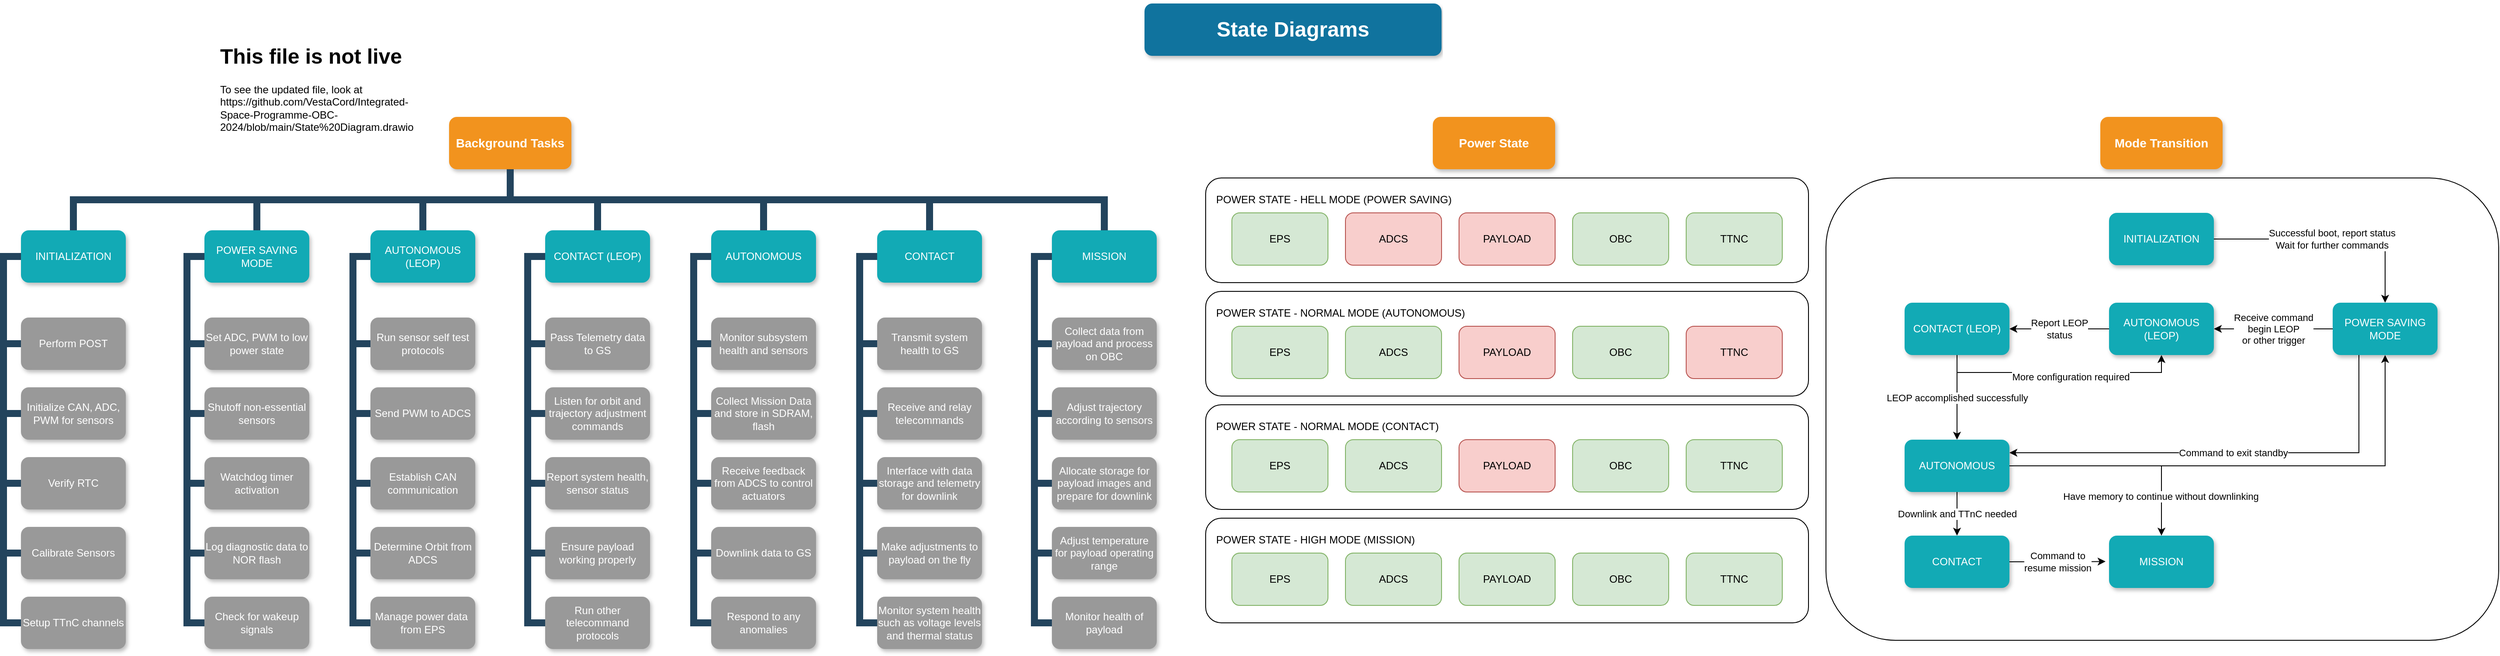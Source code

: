 <mxfile version="25.0.1">
  <diagram name="Page-1" id="64c3da0e-402f-94eb-ee01-a36477274f13">
    <mxGraphModel dx="2331" dy="744" grid="1" gridSize="10" guides="1" tooltips="1" connect="1" arrows="1" fold="1" page="1" pageScale="1" pageWidth="1169" pageHeight="826" background="none" math="0" shadow="0">
      <root>
        <mxCell id="0" />
        <mxCell id="1" parent="0" />
        <mxCell id="3gW7RZxNbm79vIqXbMl1-381" value="" style="rounded=1;whiteSpace=wrap;html=1;movable=0;resizable=0;rotatable=0;deletable=0;editable=0;locked=1;connectable=0;" parent="1" vertex="1">
          <mxGeometry x="1380" y="240" width="770" height="530" as="geometry" />
        </mxCell>
        <mxCell id="3gW7RZxNbm79vIqXbMl1-349" value="" style="rounded=1;whiteSpace=wrap;html=1;movable=1;resizable=1;rotatable=1;deletable=1;editable=1;locked=0;connectable=1;" parent="1" vertex="1">
          <mxGeometry x="670" y="240" width="690" height="120" as="geometry" />
        </mxCell>
        <mxCell id="2" value="State Diagrams" style="whiteSpace=wrap;rounded=1;shadow=1;fillColor=#10739E;strokeColor=none;fontColor=#FFFFFF;fontStyle=1;fontSize=24" parent="1" vertex="1">
          <mxGeometry x="600" y="40" width="340" height="60" as="geometry" />
        </mxCell>
        <mxCell id="3" value="Background Tasks" style="whiteSpace=wrap;rounded=1;fillColor=#F2931E;strokeColor=none;shadow=1;fontColor=#FFFFFF;fontStyle=1;fontSize=14" parent="1" vertex="1">
          <mxGeometry x="-196" y="170.0" width="140" height="60" as="geometry" />
        </mxCell>
        <mxCell id="4" value="Power State" style="whiteSpace=wrap;rounded=1;fillColor=#F2931E;strokeColor=none;shadow=1;fontColor=#FFFFFF;fontStyle=1;fontSize=14" parent="1" vertex="1">
          <mxGeometry x="930" y="170.0" width="140" height="60" as="geometry" />
        </mxCell>
        <mxCell id="6" value="Mode Transition" style="whiteSpace=wrap;rounded=1;fillColor=#F2931E;strokeColor=none;shadow=1;fontColor=#FFFFFF;fontStyle=1;fontSize=14" parent="1" vertex="1">
          <mxGeometry x="1694" y="170.0" width="140" height="60" as="geometry" />
        </mxCell>
        <mxCell id="10" value="AUTONOMOUS (LEOP)" style="whiteSpace=wrap;rounded=1;fillColor=#12AAB5;strokeColor=none;shadow=1;fontColor=#FFFFFF;" parent="1" vertex="1">
          <mxGeometry x="-286" y="300.0" width="120" height="60" as="geometry" />
        </mxCell>
        <mxCell id="12" value="CONTACT (LEOP)" style="whiteSpace=wrap;rounded=1;fillColor=#12AAB5;strokeColor=none;shadow=1;fontColor=#FFFFFF;" parent="1" vertex="1">
          <mxGeometry x="-86" y="300.0" width="120" height="60" as="geometry" />
        </mxCell>
        <mxCell id="23" value="Run sensor self test protocols" style="whiteSpace=wrap;rounded=1;fillColor=#999999;strokeColor=none;shadow=1;fontColor=#FFFFFF;fontStyle=0" parent="1" vertex="1">
          <mxGeometry x="-286" y="400.0" width="120" height="60" as="geometry" />
        </mxCell>
        <mxCell id="24" value="Send PWM to ADCS" style="whiteSpace=wrap;rounded=1;fillColor=#999999;strokeColor=none;shadow=1;fontColor=#FFFFFF;fontStyle=0" parent="1" vertex="1">
          <mxGeometry x="-286.0" y="480.0" width="120" height="60" as="geometry" />
        </mxCell>
        <mxCell id="25" value="Establish CAN communication" style="whiteSpace=wrap;rounded=1;fillColor=#999999;strokeColor=none;shadow=1;fontColor=#FFFFFF;fontStyle=0" parent="1" vertex="1">
          <mxGeometry x="-286" y="560.0" width="120" height="60" as="geometry" />
        </mxCell>
        <mxCell id="26" value="Determine Orbit from ADCS" style="whiteSpace=wrap;rounded=1;fillColor=#999999;strokeColor=none;shadow=1;fontColor=#FFFFFF;fontStyle=0" parent="1" vertex="1">
          <mxGeometry x="-286.0" y="640.0" width="120" height="60" as="geometry" />
        </mxCell>
        <mxCell id="27" value="Manage power data  from EPS" style="whiteSpace=wrap;rounded=1;fillColor=#999999;strokeColor=none;shadow=1;fontColor=#FFFFFF;fontStyle=0" parent="1" vertex="1">
          <mxGeometry x="-286.0" y="720.0" width="120" height="60" as="geometry" />
        </mxCell>
        <mxCell id="38" value="Pass Telemetry data to GS" style="whiteSpace=wrap;rounded=1;fillColor=#999999;strokeColor=none;shadow=1;fontColor=#FFFFFF;fontStyle=0" parent="1" vertex="1">
          <mxGeometry x="-86.0" y="400.0" width="120" height="60" as="geometry" />
        </mxCell>
        <mxCell id="39" value="Listen for orbit and trajectory adjustment commands" style="whiteSpace=wrap;rounded=1;fillColor=#999999;strokeColor=none;shadow=1;fontColor=#FFFFFF;fontStyle=0" parent="1" vertex="1">
          <mxGeometry x="-86.0" y="480.0" width="120" height="60" as="geometry" />
        </mxCell>
        <mxCell id="40" value="Report system health, sensor status" style="whiteSpace=wrap;rounded=1;fillColor=#999999;strokeColor=none;shadow=1;fontColor=#FFFFFF;fontStyle=0" parent="1" vertex="1">
          <mxGeometry x="-86.0" y="560.0" width="120" height="60" as="geometry" />
        </mxCell>
        <mxCell id="41" value="Ensure payload working properly" style="whiteSpace=wrap;rounded=1;fillColor=#999999;strokeColor=none;shadow=1;fontColor=#FFFFFF;fontStyle=0" parent="1" vertex="1">
          <mxGeometry x="-86.0" y="640.0" width="120" height="60" as="geometry" />
        </mxCell>
        <mxCell id="42" value="Run other telecommand protocols" style="whiteSpace=wrap;rounded=1;fillColor=#999999;strokeColor=none;shadow=1;fontColor=#FFFFFF;fontStyle=0" parent="1" vertex="1">
          <mxGeometry x="-86" y="720.0" width="120" height="60" as="geometry" />
        </mxCell>
        <mxCell id="103" value="" style="edgeStyle=elbowEdgeStyle;elbow=vertical;rounded=0;fontColor=#000000;endArrow=none;endFill=0;strokeWidth=8;strokeColor=#23445D;" parent="1" source="3" target="10" edge="1">
          <mxGeometry width="100" height="100" relative="1" as="geometry">
            <mxPoint x="-336" y="290" as="sourcePoint" />
            <mxPoint x="-236" y="190" as="targetPoint" />
          </mxGeometry>
        </mxCell>
        <mxCell id="104" value="" style="edgeStyle=elbowEdgeStyle;elbow=vertical;rounded=0;fontColor=#000000;endArrow=none;endFill=0;strokeWidth=8;strokeColor=#23445D;" parent="1" source="3" target="12" edge="1">
          <mxGeometry width="100" height="100" relative="1" as="geometry">
            <mxPoint x="4" y="290" as="sourcePoint" />
            <mxPoint x="104" y="190" as="targetPoint" />
          </mxGeometry>
        </mxCell>
        <mxCell id="105" value="" style="edgeStyle=elbowEdgeStyle;elbow=horizontal;rounded=0;fontColor=#000000;endArrow=none;endFill=0;strokeWidth=8;strokeColor=#23445D;" parent="1" source="10" target="23" edge="1">
          <mxGeometry width="100" height="100" relative="1" as="geometry">
            <mxPoint x="-346" y="480" as="sourcePoint" />
            <mxPoint x="-246" y="380" as="targetPoint" />
            <Array as="points">
              <mxPoint x="-306" y="380" />
            </Array>
          </mxGeometry>
        </mxCell>
        <mxCell id="106" value="" style="edgeStyle=elbowEdgeStyle;elbow=horizontal;rounded=0;fontColor=#000000;endArrow=none;endFill=0;strokeWidth=8;strokeColor=#23445D;" parent="1" source="10" target="24" edge="1">
          <mxGeometry width="100" height="100" relative="1" as="geometry">
            <mxPoint x="-276" y="340" as="sourcePoint" />
            <mxPoint x="-276" y="440" as="targetPoint" />
            <Array as="points">
              <mxPoint x="-306" y="400" />
            </Array>
          </mxGeometry>
        </mxCell>
        <mxCell id="107" value="" style="edgeStyle=elbowEdgeStyle;elbow=horizontal;rounded=0;fontColor=#000000;endArrow=none;endFill=0;strokeWidth=8;strokeColor=#23445D;" parent="1" source="10" target="27" edge="1">
          <mxGeometry width="100" height="100" relative="1" as="geometry">
            <mxPoint x="-276" y="340" as="sourcePoint" />
            <mxPoint x="-276" y="440" as="targetPoint" />
            <Array as="points">
              <mxPoint x="-306" y="540" />
            </Array>
          </mxGeometry>
        </mxCell>
        <mxCell id="109" value="" style="edgeStyle=elbowEdgeStyle;elbow=horizontal;rounded=0;fontColor=#000000;endArrow=none;endFill=0;strokeWidth=8;strokeColor=#23445D;" parent="1" source="10" target="26" edge="1">
          <mxGeometry width="100" height="100" relative="1" as="geometry">
            <mxPoint x="-256" y="360" as="sourcePoint" />
            <mxPoint x="-256" y="460" as="targetPoint" />
            <Array as="points">
              <mxPoint x="-306" y="410" />
            </Array>
          </mxGeometry>
        </mxCell>
        <mxCell id="110" value="" style="edgeStyle=elbowEdgeStyle;elbow=horizontal;rounded=0;fontColor=#000000;endArrow=none;endFill=0;strokeWidth=8;strokeColor=#23445D;" parent="1" source="10" target="25" edge="1">
          <mxGeometry width="100" height="100" relative="1" as="geometry">
            <mxPoint x="-246" y="370" as="sourcePoint" />
            <mxPoint x="-246" y="470" as="targetPoint" />
            <Array as="points">
              <mxPoint x="-306" y="430" />
            </Array>
          </mxGeometry>
        </mxCell>
        <mxCell id="111" value="" style="edgeStyle=elbowEdgeStyle;elbow=horizontal;rounded=0;fontColor=#000000;endArrow=none;endFill=0;strokeWidth=8;strokeColor=#23445D;" parent="1" target="38" edge="1">
          <mxGeometry width="100" height="100" relative="1" as="geometry">
            <mxPoint x="-96" y="330.0" as="sourcePoint" />
            <mxPoint x="-96" y="430.0" as="targetPoint" />
            <Array as="points">
              <mxPoint x="-106" y="380" />
            </Array>
          </mxGeometry>
        </mxCell>
        <mxCell id="112" value="" style="edgeStyle=elbowEdgeStyle;elbow=horizontal;rounded=0;fontColor=#000000;endArrow=none;endFill=0;strokeWidth=8;strokeColor=#23445D;" parent="1" source="12" target="39" edge="1">
          <mxGeometry width="100" height="100" relative="1" as="geometry">
            <mxPoint x="-96" y="330.0" as="sourcePoint" />
            <mxPoint x="-96" y="510.0" as="targetPoint" />
            <Array as="points">
              <mxPoint x="-106" y="420" />
            </Array>
          </mxGeometry>
        </mxCell>
        <mxCell id="113" value="" style="edgeStyle=elbowEdgeStyle;elbow=horizontal;rounded=0;fontColor=#000000;endArrow=none;endFill=0;strokeWidth=8;strokeColor=#23445D;" parent="1" source="12" target="42" edge="1">
          <mxGeometry width="100" height="100" relative="1" as="geometry">
            <mxPoint x="-96" y="330.0" as="sourcePoint" />
            <mxPoint x="-96.0" y="750.0" as="targetPoint" />
            <Array as="points">
              <mxPoint x="-106" y="540" />
            </Array>
          </mxGeometry>
        </mxCell>
        <mxCell id="114" value="" style="edgeStyle=elbowEdgeStyle;elbow=horizontal;rounded=0;fontColor=#000000;endArrow=none;endFill=0;strokeWidth=8;strokeColor=#23445D;" parent="1" source="12" target="41" edge="1">
          <mxGeometry width="100" height="100" relative="1" as="geometry">
            <mxPoint x="-96" y="330.0" as="sourcePoint" />
            <mxPoint x="-96.0" y="670.0" as="targetPoint" />
            <Array as="points">
              <mxPoint x="-106" y="500" />
            </Array>
          </mxGeometry>
        </mxCell>
        <mxCell id="115" value="" style="edgeStyle=elbowEdgeStyle;elbow=horizontal;rounded=0;fontColor=#000000;endArrow=none;endFill=0;strokeWidth=8;strokeColor=#23445D;" parent="1" source="12" target="40" edge="1">
          <mxGeometry width="100" height="100" relative="1" as="geometry">
            <mxPoint x="-96" y="330.0" as="sourcePoint" />
            <mxPoint x="-96" y="590.0" as="targetPoint" />
            <Array as="points">
              <mxPoint x="-106" y="460" />
            </Array>
          </mxGeometry>
        </mxCell>
        <mxCell id="3gW7RZxNbm79vIqXbMl1-273" value="AUTONOMOUS" style="whiteSpace=wrap;rounded=1;fillColor=#12AAB5;strokeColor=none;shadow=1;fontColor=#FFFFFF;" parent="1" vertex="1">
          <mxGeometry x="104" y="300.0" width="120" height="60" as="geometry" />
        </mxCell>
        <mxCell id="3gW7RZxNbm79vIqXbMl1-274" value="Monitor subsystem health and sensors" style="whiteSpace=wrap;rounded=1;fillColor=#999999;strokeColor=none;shadow=1;fontColor=#FFFFFF;fontStyle=0" parent="1" vertex="1">
          <mxGeometry x="104.0" y="400.0" width="120" height="60" as="geometry" />
        </mxCell>
        <mxCell id="3gW7RZxNbm79vIqXbMl1-275" value="Collect Mission Data and store in SDRAM, flash" style="whiteSpace=wrap;rounded=1;fillColor=#999999;strokeColor=none;shadow=1;fontColor=#FFFFFF;fontStyle=0" parent="1" vertex="1">
          <mxGeometry x="104.0" y="480.0" width="120" height="60" as="geometry" />
        </mxCell>
        <mxCell id="3gW7RZxNbm79vIqXbMl1-276" value="Receive feedback from ADCS to control actuators" style="whiteSpace=wrap;rounded=1;fillColor=#999999;strokeColor=none;shadow=1;fontColor=#FFFFFF;fontStyle=0" parent="1" vertex="1">
          <mxGeometry x="104.0" y="560.0" width="120" height="60" as="geometry" />
        </mxCell>
        <mxCell id="3gW7RZxNbm79vIqXbMl1-277" value="Downlink data to GS" style="whiteSpace=wrap;rounded=1;fillColor=#999999;strokeColor=none;shadow=1;fontColor=#FFFFFF;fontStyle=0" parent="1" vertex="1">
          <mxGeometry x="104.0" y="640.0" width="120" height="60" as="geometry" />
        </mxCell>
        <mxCell id="3gW7RZxNbm79vIqXbMl1-278" value="Respond to any anomalies" style="whiteSpace=wrap;rounded=1;fillColor=#999999;strokeColor=none;shadow=1;fontColor=#FFFFFF;fontStyle=0" parent="1" vertex="1">
          <mxGeometry x="104" y="720.0" width="120" height="60" as="geometry" />
        </mxCell>
        <mxCell id="3gW7RZxNbm79vIqXbMl1-279" value="" style="edgeStyle=elbowEdgeStyle;elbow=vertical;rounded=0;fontColor=#000000;endArrow=none;endFill=0;strokeWidth=8;strokeColor=#23445D;exitX=0.5;exitY=1;exitDx=0;exitDy=0;" parent="1" source="3" target="3gW7RZxNbm79vIqXbMl1-273" edge="1">
          <mxGeometry width="100" height="100" relative="1" as="geometry">
            <mxPoint x="64" y="230" as="sourcePoint" />
            <mxPoint x="294" y="190" as="targetPoint" />
          </mxGeometry>
        </mxCell>
        <mxCell id="3gW7RZxNbm79vIqXbMl1-280" value="" style="edgeStyle=elbowEdgeStyle;elbow=horizontal;rounded=0;fontColor=#000000;endArrow=none;endFill=0;strokeWidth=8;strokeColor=#23445D;" parent="1" target="3gW7RZxNbm79vIqXbMl1-274" edge="1">
          <mxGeometry width="100" height="100" relative="1" as="geometry">
            <mxPoint x="94" y="330.0" as="sourcePoint" />
            <mxPoint x="94" y="430.0" as="targetPoint" />
            <Array as="points">
              <mxPoint x="84" y="380" />
            </Array>
          </mxGeometry>
        </mxCell>
        <mxCell id="3gW7RZxNbm79vIqXbMl1-281" value="" style="edgeStyle=elbowEdgeStyle;elbow=horizontal;rounded=0;fontColor=#000000;endArrow=none;endFill=0;strokeWidth=8;strokeColor=#23445D;" parent="1" source="3gW7RZxNbm79vIqXbMl1-273" target="3gW7RZxNbm79vIqXbMl1-275" edge="1">
          <mxGeometry width="100" height="100" relative="1" as="geometry">
            <mxPoint x="94" y="330.0" as="sourcePoint" />
            <mxPoint x="94" y="510.0" as="targetPoint" />
            <Array as="points">
              <mxPoint x="84" y="420" />
            </Array>
          </mxGeometry>
        </mxCell>
        <mxCell id="3gW7RZxNbm79vIqXbMl1-282" value="" style="edgeStyle=elbowEdgeStyle;elbow=horizontal;rounded=0;fontColor=#000000;endArrow=none;endFill=0;strokeWidth=8;strokeColor=#23445D;" parent="1" source="3gW7RZxNbm79vIqXbMl1-273" target="3gW7RZxNbm79vIqXbMl1-278" edge="1">
          <mxGeometry width="100" height="100" relative="1" as="geometry">
            <mxPoint x="94" y="330.0" as="sourcePoint" />
            <mxPoint x="94.0" y="750.0" as="targetPoint" />
            <Array as="points">
              <mxPoint x="84" y="540" />
            </Array>
          </mxGeometry>
        </mxCell>
        <mxCell id="3gW7RZxNbm79vIqXbMl1-283" value="" style="edgeStyle=elbowEdgeStyle;elbow=horizontal;rounded=0;fontColor=#000000;endArrow=none;endFill=0;strokeWidth=8;strokeColor=#23445D;" parent="1" source="3gW7RZxNbm79vIqXbMl1-273" target="3gW7RZxNbm79vIqXbMl1-277" edge="1">
          <mxGeometry width="100" height="100" relative="1" as="geometry">
            <mxPoint x="94" y="330.0" as="sourcePoint" />
            <mxPoint x="94.0" y="670.0" as="targetPoint" />
            <Array as="points">
              <mxPoint x="84" y="500" />
            </Array>
          </mxGeometry>
        </mxCell>
        <mxCell id="3gW7RZxNbm79vIqXbMl1-284" value="" style="edgeStyle=elbowEdgeStyle;elbow=horizontal;rounded=0;fontColor=#000000;endArrow=none;endFill=0;strokeWidth=8;strokeColor=#23445D;" parent="1" source="3gW7RZxNbm79vIqXbMl1-273" target="3gW7RZxNbm79vIqXbMl1-276" edge="1">
          <mxGeometry width="100" height="100" relative="1" as="geometry">
            <mxPoint x="94" y="330.0" as="sourcePoint" />
            <mxPoint x="94" y="590.0" as="targetPoint" />
            <Array as="points">
              <mxPoint x="84" y="460" />
            </Array>
          </mxGeometry>
        </mxCell>
        <mxCell id="3gW7RZxNbm79vIqXbMl1-285" value="CONTACT" style="whiteSpace=wrap;rounded=1;fillColor=#12AAB5;strokeColor=none;shadow=1;fontColor=#FFFFFF;" parent="1" vertex="1">
          <mxGeometry x="294" y="300.0" width="120" height="60" as="geometry" />
        </mxCell>
        <mxCell id="3gW7RZxNbm79vIqXbMl1-286" value="Transmit system health to GS" style="whiteSpace=wrap;rounded=1;fillColor=#999999;strokeColor=none;shadow=1;fontColor=#FFFFFF;fontStyle=0" parent="1" vertex="1">
          <mxGeometry x="294.0" y="400.0" width="120" height="60" as="geometry" />
        </mxCell>
        <mxCell id="3gW7RZxNbm79vIqXbMl1-287" value="Receive and relay telecommands" style="whiteSpace=wrap;rounded=1;fillColor=#999999;strokeColor=none;shadow=1;fontColor=#FFFFFF;fontStyle=0" parent="1" vertex="1">
          <mxGeometry x="294.0" y="480.0" width="120" height="60" as="geometry" />
        </mxCell>
        <mxCell id="3gW7RZxNbm79vIqXbMl1-288" value="Interface with data storage and telemetry for downlink" style="whiteSpace=wrap;rounded=1;fillColor=#999999;strokeColor=none;shadow=1;fontColor=#FFFFFF;fontStyle=0" parent="1" vertex="1">
          <mxGeometry x="294.0" y="560.0" width="120" height="60" as="geometry" />
        </mxCell>
        <mxCell id="3gW7RZxNbm79vIqXbMl1-289" value="Make adjustments to payload on the fly" style="whiteSpace=wrap;rounded=1;fillColor=#999999;strokeColor=none;shadow=1;fontColor=#FFFFFF;fontStyle=0" parent="1" vertex="1">
          <mxGeometry x="294.0" y="640.0" width="120" height="60" as="geometry" />
        </mxCell>
        <mxCell id="3gW7RZxNbm79vIqXbMl1-290" value="Monitor system health such as voltage levels and thermal status" style="whiteSpace=wrap;rounded=1;fillColor=#999999;strokeColor=none;shadow=1;fontColor=#FFFFFF;fontStyle=0" parent="1" vertex="1">
          <mxGeometry x="294" y="720.0" width="120" height="60" as="geometry" />
        </mxCell>
        <mxCell id="3gW7RZxNbm79vIqXbMl1-291" value="" style="edgeStyle=elbowEdgeStyle;elbow=vertical;rounded=0;fontColor=#000000;endArrow=none;endFill=0;strokeWidth=8;strokeColor=#23445D;exitX=0.5;exitY=1;exitDx=0;exitDy=0;" parent="1" source="3" target="3gW7RZxNbm79vIqXbMl1-285" edge="1">
          <mxGeometry width="100" height="100" relative="1" as="geometry">
            <mxPoint x="254" y="230" as="sourcePoint" />
            <mxPoint x="484" y="190" as="targetPoint" />
          </mxGeometry>
        </mxCell>
        <mxCell id="3gW7RZxNbm79vIqXbMl1-292" value="" style="edgeStyle=elbowEdgeStyle;elbow=horizontal;rounded=0;fontColor=#000000;endArrow=none;endFill=0;strokeWidth=8;strokeColor=#23445D;" parent="1" target="3gW7RZxNbm79vIqXbMl1-286" edge="1">
          <mxGeometry width="100" height="100" relative="1" as="geometry">
            <mxPoint x="284" y="330.0" as="sourcePoint" />
            <mxPoint x="284" y="430.0" as="targetPoint" />
            <Array as="points">
              <mxPoint x="274" y="380" />
            </Array>
          </mxGeometry>
        </mxCell>
        <mxCell id="3gW7RZxNbm79vIqXbMl1-293" value="" style="edgeStyle=elbowEdgeStyle;elbow=horizontal;rounded=0;fontColor=#000000;endArrow=none;endFill=0;strokeWidth=8;strokeColor=#23445D;" parent="1" source="3gW7RZxNbm79vIqXbMl1-285" target="3gW7RZxNbm79vIqXbMl1-287" edge="1">
          <mxGeometry width="100" height="100" relative="1" as="geometry">
            <mxPoint x="284" y="330.0" as="sourcePoint" />
            <mxPoint x="284" y="510.0" as="targetPoint" />
            <Array as="points">
              <mxPoint x="274" y="420" />
            </Array>
          </mxGeometry>
        </mxCell>
        <mxCell id="3gW7RZxNbm79vIqXbMl1-294" value="" style="edgeStyle=elbowEdgeStyle;elbow=horizontal;rounded=0;fontColor=#000000;endArrow=none;endFill=0;strokeWidth=8;strokeColor=#23445D;" parent="1" source="3gW7RZxNbm79vIqXbMl1-285" target="3gW7RZxNbm79vIqXbMl1-290" edge="1">
          <mxGeometry width="100" height="100" relative="1" as="geometry">
            <mxPoint x="284" y="330.0" as="sourcePoint" />
            <mxPoint x="284.0" y="750.0" as="targetPoint" />
            <Array as="points">
              <mxPoint x="274" y="540" />
            </Array>
          </mxGeometry>
        </mxCell>
        <mxCell id="3gW7RZxNbm79vIqXbMl1-295" value="" style="edgeStyle=elbowEdgeStyle;elbow=horizontal;rounded=0;fontColor=#000000;endArrow=none;endFill=0;strokeWidth=8;strokeColor=#23445D;" parent="1" source="3gW7RZxNbm79vIqXbMl1-285" target="3gW7RZxNbm79vIqXbMl1-289" edge="1">
          <mxGeometry width="100" height="100" relative="1" as="geometry">
            <mxPoint x="284" y="330.0" as="sourcePoint" />
            <mxPoint x="284.0" y="670.0" as="targetPoint" />
            <Array as="points">
              <mxPoint x="274" y="500" />
            </Array>
          </mxGeometry>
        </mxCell>
        <mxCell id="3gW7RZxNbm79vIqXbMl1-296" value="" style="edgeStyle=elbowEdgeStyle;elbow=horizontal;rounded=0;fontColor=#000000;endArrow=none;endFill=0;strokeWidth=8;strokeColor=#23445D;" parent="1" source="3gW7RZxNbm79vIqXbMl1-285" target="3gW7RZxNbm79vIqXbMl1-288" edge="1">
          <mxGeometry width="100" height="100" relative="1" as="geometry">
            <mxPoint x="284" y="330.0" as="sourcePoint" />
            <mxPoint x="284" y="590.0" as="targetPoint" />
            <Array as="points">
              <mxPoint x="274" y="460" />
            </Array>
          </mxGeometry>
        </mxCell>
        <mxCell id="3gW7RZxNbm79vIqXbMl1-297" value="MISSION" style="whiteSpace=wrap;rounded=1;fillColor=#12AAB5;strokeColor=none;shadow=1;fontColor=#FFFFFF;" parent="1" vertex="1">
          <mxGeometry x="494" y="300.0" width="120" height="60" as="geometry" />
        </mxCell>
        <mxCell id="3gW7RZxNbm79vIqXbMl1-298" value="Collect data from payload and process on OBC" style="whiteSpace=wrap;rounded=1;fillColor=#999999;strokeColor=none;shadow=1;fontColor=#FFFFFF;fontStyle=0" parent="1" vertex="1">
          <mxGeometry x="494.0" y="400.0" width="120" height="60" as="geometry" />
        </mxCell>
        <mxCell id="3gW7RZxNbm79vIqXbMl1-299" value="Adjust trajectory according to sensors" style="whiteSpace=wrap;rounded=1;fillColor=#999999;strokeColor=none;shadow=1;fontColor=#FFFFFF;fontStyle=0" parent="1" vertex="1">
          <mxGeometry x="494.0" y="480.0" width="120" height="60" as="geometry" />
        </mxCell>
        <mxCell id="3gW7RZxNbm79vIqXbMl1-300" value="Allocate storage for payload images and prepare for downlink" style="whiteSpace=wrap;rounded=1;fillColor=#999999;strokeColor=none;shadow=1;fontColor=#FFFFFF;fontStyle=0" parent="1" vertex="1">
          <mxGeometry x="494.0" y="560.0" width="120" height="60" as="geometry" />
        </mxCell>
        <mxCell id="3gW7RZxNbm79vIqXbMl1-301" value="Adjust temperature for payload operating range" style="whiteSpace=wrap;rounded=1;fillColor=#999999;strokeColor=none;shadow=1;fontColor=#FFFFFF;fontStyle=0" parent="1" vertex="1">
          <mxGeometry x="494.0" y="640.0" width="120" height="60" as="geometry" />
        </mxCell>
        <mxCell id="3gW7RZxNbm79vIqXbMl1-302" value="Monitor health of payload" style="whiteSpace=wrap;rounded=1;fillColor=#999999;strokeColor=none;shadow=1;fontColor=#FFFFFF;fontStyle=0" parent="1" vertex="1">
          <mxGeometry x="494" y="720.0" width="120" height="60" as="geometry" />
        </mxCell>
        <mxCell id="3gW7RZxNbm79vIqXbMl1-303" value="" style="edgeStyle=elbowEdgeStyle;elbow=vertical;rounded=0;fontColor=#000000;endArrow=none;endFill=0;strokeWidth=8;strokeColor=#23445D;exitX=0.5;exitY=1;exitDx=0;exitDy=0;" parent="1" source="3" target="3gW7RZxNbm79vIqXbMl1-297" edge="1">
          <mxGeometry width="100" height="100" relative="1" as="geometry">
            <mxPoint x="454" y="230" as="sourcePoint" />
            <mxPoint x="684" y="190" as="targetPoint" />
          </mxGeometry>
        </mxCell>
        <mxCell id="3gW7RZxNbm79vIqXbMl1-304" value="" style="edgeStyle=elbowEdgeStyle;elbow=horizontal;rounded=0;fontColor=#000000;endArrow=none;endFill=0;strokeWidth=8;strokeColor=#23445D;" parent="1" target="3gW7RZxNbm79vIqXbMl1-298" edge="1">
          <mxGeometry width="100" height="100" relative="1" as="geometry">
            <mxPoint x="484" y="330.0" as="sourcePoint" />
            <mxPoint x="484" y="430.0" as="targetPoint" />
            <Array as="points">
              <mxPoint x="474" y="380" />
            </Array>
          </mxGeometry>
        </mxCell>
        <mxCell id="3gW7RZxNbm79vIqXbMl1-305" value="" style="edgeStyle=elbowEdgeStyle;elbow=horizontal;rounded=0;fontColor=#000000;endArrow=none;endFill=0;strokeWidth=8;strokeColor=#23445D;" parent="1" source="3gW7RZxNbm79vIqXbMl1-297" target="3gW7RZxNbm79vIqXbMl1-299" edge="1">
          <mxGeometry width="100" height="100" relative="1" as="geometry">
            <mxPoint x="484" y="330.0" as="sourcePoint" />
            <mxPoint x="484" y="510.0" as="targetPoint" />
            <Array as="points">
              <mxPoint x="474" y="420" />
            </Array>
          </mxGeometry>
        </mxCell>
        <mxCell id="3gW7RZxNbm79vIqXbMl1-306" value="" style="edgeStyle=elbowEdgeStyle;elbow=horizontal;rounded=0;fontColor=#000000;endArrow=none;endFill=0;strokeWidth=8;strokeColor=#23445D;" parent="1" source="3gW7RZxNbm79vIqXbMl1-297" target="3gW7RZxNbm79vIqXbMl1-302" edge="1">
          <mxGeometry width="100" height="100" relative="1" as="geometry">
            <mxPoint x="484" y="330.0" as="sourcePoint" />
            <mxPoint x="484.0" y="750.0" as="targetPoint" />
            <Array as="points">
              <mxPoint x="474" y="540" />
            </Array>
          </mxGeometry>
        </mxCell>
        <mxCell id="3gW7RZxNbm79vIqXbMl1-307" value="" style="edgeStyle=elbowEdgeStyle;elbow=horizontal;rounded=0;fontColor=#000000;endArrow=none;endFill=0;strokeWidth=8;strokeColor=#23445D;" parent="1" source="3gW7RZxNbm79vIqXbMl1-297" target="3gW7RZxNbm79vIqXbMl1-301" edge="1">
          <mxGeometry width="100" height="100" relative="1" as="geometry">
            <mxPoint x="484" y="330.0" as="sourcePoint" />
            <mxPoint x="484.0" y="670.0" as="targetPoint" />
            <Array as="points">
              <mxPoint x="474" y="500" />
            </Array>
          </mxGeometry>
        </mxCell>
        <mxCell id="3gW7RZxNbm79vIqXbMl1-308" value="" style="edgeStyle=elbowEdgeStyle;elbow=horizontal;rounded=0;fontColor=#000000;endArrow=none;endFill=0;strokeWidth=8;strokeColor=#23445D;" parent="1" source="3gW7RZxNbm79vIqXbMl1-297" target="3gW7RZxNbm79vIqXbMl1-300" edge="1">
          <mxGeometry width="100" height="100" relative="1" as="geometry">
            <mxPoint x="484" y="330.0" as="sourcePoint" />
            <mxPoint x="484" y="590.0" as="targetPoint" />
            <Array as="points">
              <mxPoint x="474" y="460" />
            </Array>
          </mxGeometry>
        </mxCell>
        <mxCell id="3gW7RZxNbm79vIqXbMl1-309" value="POWER SAVING MODE" style="whiteSpace=wrap;rounded=1;fillColor=#12AAB5;strokeColor=none;shadow=1;fontColor=#FFFFFF;" parent="1" vertex="1">
          <mxGeometry x="-476" y="300.0" width="120" height="60" as="geometry" />
        </mxCell>
        <mxCell id="3gW7RZxNbm79vIqXbMl1-310" value="Set ADC, PWM to low power state" style="whiteSpace=wrap;rounded=1;fillColor=#999999;strokeColor=none;shadow=1;fontColor=#FFFFFF;fontStyle=0" parent="1" vertex="1">
          <mxGeometry x="-476.0" y="400.0" width="120" height="60" as="geometry" />
        </mxCell>
        <mxCell id="3gW7RZxNbm79vIqXbMl1-311" value="Shutoff non-essential sensors" style="whiteSpace=wrap;rounded=1;fillColor=#999999;strokeColor=none;shadow=1;fontColor=#FFFFFF;fontStyle=0" parent="1" vertex="1">
          <mxGeometry x="-476.0" y="480.0" width="120" height="60" as="geometry" />
        </mxCell>
        <mxCell id="3gW7RZxNbm79vIqXbMl1-312" value="Watchdog timer activation" style="whiteSpace=wrap;rounded=1;fillColor=#999999;strokeColor=none;shadow=1;fontColor=#FFFFFF;fontStyle=0" parent="1" vertex="1">
          <mxGeometry x="-476.0" y="560.0" width="120" height="60" as="geometry" />
        </mxCell>
        <mxCell id="3gW7RZxNbm79vIqXbMl1-313" value="Log diagnostic data to NOR flash" style="whiteSpace=wrap;rounded=1;fillColor=#999999;strokeColor=none;shadow=1;fontColor=#FFFFFF;fontStyle=0" parent="1" vertex="1">
          <mxGeometry x="-476.0" y="640.0" width="120" height="60" as="geometry" />
        </mxCell>
        <mxCell id="3gW7RZxNbm79vIqXbMl1-314" value="Check for wakeup signals" style="whiteSpace=wrap;rounded=1;fillColor=#999999;strokeColor=none;shadow=1;fontColor=#FFFFFF;fontStyle=0" parent="1" vertex="1">
          <mxGeometry x="-476" y="720.0" width="120" height="60" as="geometry" />
        </mxCell>
        <mxCell id="3gW7RZxNbm79vIqXbMl1-315" value="" style="edgeStyle=elbowEdgeStyle;elbow=vertical;rounded=0;fontColor=#000000;endArrow=none;endFill=0;strokeWidth=8;strokeColor=#23445D;exitX=0.5;exitY=1;exitDx=0;exitDy=0;" parent="1" source="3" target="3gW7RZxNbm79vIqXbMl1-309" edge="1">
          <mxGeometry width="100" height="100" relative="1" as="geometry">
            <mxPoint x="-516" y="230" as="sourcePoint" />
            <mxPoint x="-286" y="190" as="targetPoint" />
          </mxGeometry>
        </mxCell>
        <mxCell id="3gW7RZxNbm79vIqXbMl1-316" value="" style="edgeStyle=elbowEdgeStyle;elbow=horizontal;rounded=0;fontColor=#000000;endArrow=none;endFill=0;strokeWidth=8;strokeColor=#23445D;" parent="1" target="3gW7RZxNbm79vIqXbMl1-310" edge="1">
          <mxGeometry width="100" height="100" relative="1" as="geometry">
            <mxPoint x="-486" y="330.0" as="sourcePoint" />
            <mxPoint x="-486" y="430.0" as="targetPoint" />
            <Array as="points">
              <mxPoint x="-496" y="380" />
            </Array>
          </mxGeometry>
        </mxCell>
        <mxCell id="3gW7RZxNbm79vIqXbMl1-317" value="" style="edgeStyle=elbowEdgeStyle;elbow=horizontal;rounded=0;fontColor=#000000;endArrow=none;endFill=0;strokeWidth=8;strokeColor=#23445D;" parent="1" source="3gW7RZxNbm79vIqXbMl1-309" target="3gW7RZxNbm79vIqXbMl1-311" edge="1">
          <mxGeometry width="100" height="100" relative="1" as="geometry">
            <mxPoint x="-486" y="330.0" as="sourcePoint" />
            <mxPoint x="-486" y="510.0" as="targetPoint" />
            <Array as="points">
              <mxPoint x="-496" y="420" />
            </Array>
          </mxGeometry>
        </mxCell>
        <mxCell id="3gW7RZxNbm79vIqXbMl1-318" value="" style="edgeStyle=elbowEdgeStyle;elbow=horizontal;rounded=0;fontColor=#000000;endArrow=none;endFill=0;strokeWidth=8;strokeColor=#23445D;" parent="1" source="3gW7RZxNbm79vIqXbMl1-309" target="3gW7RZxNbm79vIqXbMl1-314" edge="1">
          <mxGeometry width="100" height="100" relative="1" as="geometry">
            <mxPoint x="-486" y="330.0" as="sourcePoint" />
            <mxPoint x="-486.0" y="750.0" as="targetPoint" />
            <Array as="points">
              <mxPoint x="-496" y="540" />
            </Array>
          </mxGeometry>
        </mxCell>
        <mxCell id="3gW7RZxNbm79vIqXbMl1-319" value="" style="edgeStyle=elbowEdgeStyle;elbow=horizontal;rounded=0;fontColor=#000000;endArrow=none;endFill=0;strokeWidth=8;strokeColor=#23445D;" parent="1" source="3gW7RZxNbm79vIqXbMl1-309" target="3gW7RZxNbm79vIqXbMl1-313" edge="1">
          <mxGeometry width="100" height="100" relative="1" as="geometry">
            <mxPoint x="-486" y="330.0" as="sourcePoint" />
            <mxPoint x="-486.0" y="670.0" as="targetPoint" />
            <Array as="points">
              <mxPoint x="-496" y="500" />
            </Array>
          </mxGeometry>
        </mxCell>
        <mxCell id="3gW7RZxNbm79vIqXbMl1-320" value="" style="edgeStyle=elbowEdgeStyle;elbow=horizontal;rounded=0;fontColor=#000000;endArrow=none;endFill=0;strokeWidth=8;strokeColor=#23445D;" parent="1" source="3gW7RZxNbm79vIqXbMl1-309" target="3gW7RZxNbm79vIqXbMl1-312" edge="1">
          <mxGeometry width="100" height="100" relative="1" as="geometry">
            <mxPoint x="-486" y="330.0" as="sourcePoint" />
            <mxPoint x="-486" y="590.0" as="targetPoint" />
            <Array as="points">
              <mxPoint x="-496" y="460" />
            </Array>
          </mxGeometry>
        </mxCell>
        <mxCell id="3gW7RZxNbm79vIqXbMl1-321" value="INITIALIZATION" style="whiteSpace=wrap;rounded=1;fillColor=#12AAB5;strokeColor=none;shadow=1;fontColor=#FFFFFF;" parent="1" vertex="1">
          <mxGeometry x="-686" y="300.0" width="120" height="60" as="geometry" />
        </mxCell>
        <mxCell id="3gW7RZxNbm79vIqXbMl1-322" value="Perform POST" style="whiteSpace=wrap;rounded=1;fillColor=#999999;strokeColor=none;shadow=1;fontColor=#FFFFFF;fontStyle=0" parent="1" vertex="1">
          <mxGeometry x="-686.0" y="400.0" width="120" height="60" as="geometry" />
        </mxCell>
        <mxCell id="3gW7RZxNbm79vIqXbMl1-323" value="Initialize CAN, ADC, PWM for sensors" style="whiteSpace=wrap;rounded=1;fillColor=#999999;strokeColor=none;shadow=1;fontColor=#FFFFFF;fontStyle=0" parent="1" vertex="1">
          <mxGeometry x="-686.0" y="480.0" width="120" height="60" as="geometry" />
        </mxCell>
        <mxCell id="3gW7RZxNbm79vIqXbMl1-324" value="Verify RTC" style="whiteSpace=wrap;rounded=1;fillColor=#999999;strokeColor=none;shadow=1;fontColor=#FFFFFF;fontStyle=0" parent="1" vertex="1">
          <mxGeometry x="-686.0" y="560.0" width="120" height="60" as="geometry" />
        </mxCell>
        <mxCell id="3gW7RZxNbm79vIqXbMl1-325" value="Calibrate Sensors" style="whiteSpace=wrap;rounded=1;fillColor=#999999;strokeColor=none;shadow=1;fontColor=#FFFFFF;fontStyle=0" parent="1" vertex="1">
          <mxGeometry x="-686" y="640.0" width="120" height="60" as="geometry" />
        </mxCell>
        <mxCell id="3gW7RZxNbm79vIqXbMl1-326" value="Setup TTnC channels" style="whiteSpace=wrap;rounded=1;fillColor=#999999;strokeColor=none;shadow=1;fontColor=#FFFFFF;fontStyle=0" parent="1" vertex="1">
          <mxGeometry x="-686" y="720.0" width="120" height="60" as="geometry" />
        </mxCell>
        <mxCell id="3gW7RZxNbm79vIqXbMl1-327" value="" style="edgeStyle=elbowEdgeStyle;elbow=vertical;rounded=0;fontColor=#000000;endArrow=none;endFill=0;strokeWidth=8;strokeColor=#23445D;exitX=0.5;exitY=1;exitDx=0;exitDy=0;" parent="1" source="3" target="3gW7RZxNbm79vIqXbMl1-321" edge="1">
          <mxGeometry width="100" height="100" relative="1" as="geometry">
            <mxPoint x="-726" y="230" as="sourcePoint" />
            <mxPoint x="-496" y="190" as="targetPoint" />
          </mxGeometry>
        </mxCell>
        <mxCell id="3gW7RZxNbm79vIqXbMl1-328" value="" style="edgeStyle=elbowEdgeStyle;elbow=horizontal;rounded=0;fontColor=#000000;endArrow=none;endFill=0;strokeWidth=8;strokeColor=#23445D;" parent="1" target="3gW7RZxNbm79vIqXbMl1-322" edge="1">
          <mxGeometry width="100" height="100" relative="1" as="geometry">
            <mxPoint x="-696" y="330.0" as="sourcePoint" />
            <mxPoint x="-696" y="430.0" as="targetPoint" />
            <Array as="points">
              <mxPoint x="-706" y="380" />
            </Array>
          </mxGeometry>
        </mxCell>
        <mxCell id="3gW7RZxNbm79vIqXbMl1-329" value="" style="edgeStyle=elbowEdgeStyle;elbow=horizontal;rounded=0;fontColor=#000000;endArrow=none;endFill=0;strokeWidth=8;strokeColor=#23445D;" parent="1" source="3gW7RZxNbm79vIqXbMl1-321" target="3gW7RZxNbm79vIqXbMl1-323" edge="1">
          <mxGeometry width="100" height="100" relative="1" as="geometry">
            <mxPoint x="-696" y="330.0" as="sourcePoint" />
            <mxPoint x="-696" y="510.0" as="targetPoint" />
            <Array as="points">
              <mxPoint x="-706" y="420" />
            </Array>
          </mxGeometry>
        </mxCell>
        <mxCell id="3gW7RZxNbm79vIqXbMl1-330" value="" style="edgeStyle=elbowEdgeStyle;elbow=horizontal;rounded=0;fontColor=#000000;endArrow=none;endFill=0;strokeWidth=8;strokeColor=#23445D;" parent="1" source="3gW7RZxNbm79vIqXbMl1-321" target="3gW7RZxNbm79vIqXbMl1-326" edge="1">
          <mxGeometry width="100" height="100" relative="1" as="geometry">
            <mxPoint x="-696" y="330.0" as="sourcePoint" />
            <mxPoint x="-696.0" y="750.0" as="targetPoint" />
            <Array as="points">
              <mxPoint x="-706" y="540" />
            </Array>
          </mxGeometry>
        </mxCell>
        <mxCell id="3gW7RZxNbm79vIqXbMl1-331" value="" style="edgeStyle=elbowEdgeStyle;elbow=horizontal;rounded=0;fontColor=#000000;endArrow=none;endFill=0;strokeWidth=8;strokeColor=#23445D;" parent="1" source="3gW7RZxNbm79vIqXbMl1-321" target="3gW7RZxNbm79vIqXbMl1-325" edge="1">
          <mxGeometry width="100" height="100" relative="1" as="geometry">
            <mxPoint x="-696" y="330.0" as="sourcePoint" />
            <mxPoint x="-696.0" y="670.0" as="targetPoint" />
            <Array as="points">
              <mxPoint x="-706" y="500" />
            </Array>
          </mxGeometry>
        </mxCell>
        <mxCell id="3gW7RZxNbm79vIqXbMl1-332" value="" style="edgeStyle=elbowEdgeStyle;elbow=horizontal;rounded=0;fontColor=#000000;endArrow=none;endFill=0;strokeWidth=8;strokeColor=#23445D;" parent="1" source="3gW7RZxNbm79vIqXbMl1-321" target="3gW7RZxNbm79vIqXbMl1-324" edge="1">
          <mxGeometry width="100" height="100" relative="1" as="geometry">
            <mxPoint x="-696" y="330.0" as="sourcePoint" />
            <mxPoint x="-696" y="590.0" as="targetPoint" />
            <Array as="points">
              <mxPoint x="-706" y="460" />
            </Array>
          </mxGeometry>
        </mxCell>
        <mxCell id="3gW7RZxNbm79vIqXbMl1-343" style="edgeStyle=orthogonalEdgeStyle;rounded=0;orthogonalLoop=1;jettySize=auto;html=1;exitX=1;exitY=0.5;exitDx=0;exitDy=0;entryX=0;entryY=0.5;entryDx=0;entryDy=0;startArrow=classic;startFill=1;" parent="1" target="3gW7RZxNbm79vIqXbMl1-334" edge="1">
          <mxGeometry relative="1" as="geometry">
            <mxPoint x="1056" y="370" as="sourcePoint" />
          </mxGeometry>
        </mxCell>
        <mxCell id="3gW7RZxNbm79vIqXbMl1-347" style="edgeStyle=orthogonalEdgeStyle;rounded=0;orthogonalLoop=1;jettySize=auto;html=1;exitX=0.25;exitY=1;exitDx=0;exitDy=0;entryX=0.25;entryY=0;entryDx=0;entryDy=0;" parent="1" target="3gW7RZxNbm79vIqXbMl1-335" edge="1">
          <mxGeometry relative="1" as="geometry">
            <mxPoint x="966" y="400" as="sourcePoint" />
          </mxGeometry>
        </mxCell>
        <mxCell id="3gW7RZxNbm79vIqXbMl1-344" style="edgeStyle=orthogonalEdgeStyle;rounded=0;orthogonalLoop=1;jettySize=auto;html=1;exitX=0.5;exitY=0;exitDx=0;exitDy=0;entryX=0.25;entryY=1;entryDx=0;entryDy=0;startArrow=classic;startFill=1;" parent="1" source="3gW7RZxNbm79vIqXbMl1-335" edge="1">
          <mxGeometry relative="1" as="geometry">
            <mxPoint x="1041" y="490" as="targetPoint" />
          </mxGeometry>
        </mxCell>
        <mxCell id="3gW7RZxNbm79vIqXbMl1-346" style="edgeStyle=orthogonalEdgeStyle;rounded=0;orthogonalLoop=1;jettySize=auto;html=1;exitX=1;exitY=0.5;exitDx=0;exitDy=0;entryX=0;entryY=0.5;entryDx=0;entryDy=0;startArrow=classic;startFill=1;" parent="1" source="3gW7RZxNbm79vIqXbMl1-335" edge="1">
          <mxGeometry relative="1" as="geometry">
            <mxPoint x="1086" y="560" as="targetPoint" />
          </mxGeometry>
        </mxCell>
        <mxCell id="3gW7RZxNbm79vIqXbMl1-348" style="edgeStyle=orthogonalEdgeStyle;rounded=0;orthogonalLoop=1;jettySize=auto;html=1;exitX=0.5;exitY=1;exitDx=0;exitDy=0;startArrow=classic;startFill=1;" parent="1" target="3gW7RZxNbm79vIqXbMl1-338" edge="1">
          <mxGeometry relative="1" as="geometry">
            <mxPoint x="996" y="590" as="sourcePoint" />
          </mxGeometry>
        </mxCell>
        <mxCell id="3gW7RZxNbm79vIqXbMl1-345" style="edgeStyle=orthogonalEdgeStyle;rounded=0;orthogonalLoop=1;jettySize=auto;html=1;exitX=0.75;exitY=1;exitDx=0;exitDy=0;entryX=0.5;entryY=0;entryDx=0;entryDy=0;startArrow=classic;startFill=1;" parent="1" target="3gW7RZxNbm79vIqXbMl1-336" edge="1">
          <mxGeometry relative="1" as="geometry">
            <mxPoint x="1101" y="490" as="sourcePoint" />
          </mxGeometry>
        </mxCell>
        <mxCell id="3gW7RZxNbm79vIqXbMl1-362" value="&lt;div&gt;Report LEOP&lt;/div&gt;&lt;div&gt;status&lt;br&gt;&lt;/div&gt;" style="edgeStyle=orthogonalEdgeStyle;rounded=0;orthogonalLoop=1;jettySize=auto;html=1;exitX=0;exitY=0.5;exitDx=0;exitDy=0;entryX=1;entryY=0.5;entryDx=0;entryDy=0;" parent="1" source="3gW7RZxNbm79vIqXbMl1-353" target="3gW7RZxNbm79vIqXbMl1-354" edge="1">
          <mxGeometry relative="1" as="geometry" />
        </mxCell>
        <mxCell id="3gW7RZxNbm79vIqXbMl1-353" value="AUTONOMOUS (LEOP)" style="whiteSpace=wrap;rounded=1;fillColor=#12AAB5;strokeColor=none;shadow=1;fontColor=#FFFFFF;" parent="1" vertex="1">
          <mxGeometry x="1704" y="383.0" width="120" height="60" as="geometry" />
        </mxCell>
        <mxCell id="3gW7RZxNbm79vIqXbMl1-363" style="edgeStyle=orthogonalEdgeStyle;rounded=0;orthogonalLoop=1;jettySize=auto;html=1;exitX=0.5;exitY=1;exitDx=0;exitDy=0;entryX=0.5;entryY=1;entryDx=0;entryDy=0;" parent="1" source="3gW7RZxNbm79vIqXbMl1-354" target="3gW7RZxNbm79vIqXbMl1-353" edge="1">
          <mxGeometry relative="1" as="geometry" />
        </mxCell>
        <mxCell id="3gW7RZxNbm79vIqXbMl1-364" value="More configuration required" style="edgeLabel;html=1;align=center;verticalAlign=middle;resizable=0;points=[];" parent="3gW7RZxNbm79vIqXbMl1-363" vertex="1" connectable="0">
          <mxGeometry x="0.092" y="-5" relative="1" as="geometry">
            <mxPoint as="offset" />
          </mxGeometry>
        </mxCell>
        <mxCell id="3gW7RZxNbm79vIqXbMl1-365" value="LEOP accomplished successfully" style="edgeStyle=orthogonalEdgeStyle;rounded=0;orthogonalLoop=1;jettySize=auto;html=1;exitX=0.5;exitY=1;exitDx=0;exitDy=0;entryX=0.5;entryY=0;entryDx=0;entryDy=0;" parent="1" source="3gW7RZxNbm79vIqXbMl1-354" target="3gW7RZxNbm79vIqXbMl1-355" edge="1">
          <mxGeometry relative="1" as="geometry" />
        </mxCell>
        <mxCell id="3gW7RZxNbm79vIqXbMl1-354" value="CONTACT (LEOP)" style="whiteSpace=wrap;rounded=1;fillColor=#12AAB5;strokeColor=none;shadow=1;fontColor=#FFFFFF;" parent="1" vertex="1">
          <mxGeometry x="1470" y="383.0" width="120" height="60" as="geometry" />
        </mxCell>
        <mxCell id="3gW7RZxNbm79vIqXbMl1-366" style="edgeStyle=orthogonalEdgeStyle;rounded=0;orthogonalLoop=1;jettySize=auto;html=1;exitX=1;exitY=0.5;exitDx=0;exitDy=0;entryX=0.5;entryY=1;entryDx=0;entryDy=0;" parent="1" source="3gW7RZxNbm79vIqXbMl1-355" target="3gW7RZxNbm79vIqXbMl1-358" edge="1">
          <mxGeometry relative="1" as="geometry" />
        </mxCell>
        <mxCell id="3gW7RZxNbm79vIqXbMl1-367" value="Downlink and TTnC needed" style="edgeStyle=orthogonalEdgeStyle;rounded=0;orthogonalLoop=1;jettySize=auto;html=1;exitX=0.5;exitY=1;exitDx=0;exitDy=0;entryX=0.5;entryY=0;entryDx=0;entryDy=0;" parent="1" source="3gW7RZxNbm79vIqXbMl1-355" target="3gW7RZxNbm79vIqXbMl1-356" edge="1">
          <mxGeometry relative="1" as="geometry" />
        </mxCell>
        <mxCell id="3gW7RZxNbm79vIqXbMl1-369" style="edgeStyle=orthogonalEdgeStyle;rounded=0;orthogonalLoop=1;jettySize=auto;html=1;exitX=1;exitY=0.5;exitDx=0;exitDy=0;entryX=0.5;entryY=0;entryDx=0;entryDy=0;" parent="1" source="3gW7RZxNbm79vIqXbMl1-355" target="3gW7RZxNbm79vIqXbMl1-357" edge="1">
          <mxGeometry relative="1" as="geometry" />
        </mxCell>
        <mxCell id="3gW7RZxNbm79vIqXbMl1-375" value="Have memory to continue without downlinking" style="edgeLabel;html=1;align=center;verticalAlign=middle;resizable=0;points=[];" parent="3gW7RZxNbm79vIqXbMl1-369" vertex="1" connectable="0">
          <mxGeometry x="0.643" y="-1" relative="1" as="geometry">
            <mxPoint as="offset" />
          </mxGeometry>
        </mxCell>
        <mxCell id="3gW7RZxNbm79vIqXbMl1-355" value="AUTONOMOUS" style="whiteSpace=wrap;rounded=1;fillColor=#12AAB5;strokeColor=none;shadow=1;fontColor=#FFFFFF;" parent="1" vertex="1">
          <mxGeometry x="1470" y="540.0" width="120" height="60" as="geometry" />
        </mxCell>
        <mxCell id="3gW7RZxNbm79vIqXbMl1-374" value="&lt;div&gt;Command to&lt;/div&gt;&lt;div&gt;resume mission&lt;/div&gt;" style="edgeStyle=orthogonalEdgeStyle;rounded=0;orthogonalLoop=1;jettySize=auto;html=1;exitX=1;exitY=0.5;exitDx=0;exitDy=0;" parent="1" source="3gW7RZxNbm79vIqXbMl1-356" edge="1">
          <mxGeometry relative="1" as="geometry">
            <mxPoint x="1700" y="679.667" as="targetPoint" />
          </mxGeometry>
        </mxCell>
        <mxCell id="3gW7RZxNbm79vIqXbMl1-356" value="CONTACT" style="whiteSpace=wrap;rounded=1;fillColor=#12AAB5;strokeColor=none;shadow=1;fontColor=#FFFFFF;" parent="1" vertex="1">
          <mxGeometry x="1470" y="650.0" width="120" height="60" as="geometry" />
        </mxCell>
        <mxCell id="3gW7RZxNbm79vIqXbMl1-357" value="MISSION" style="whiteSpace=wrap;rounded=1;fillColor=#12AAB5;strokeColor=none;shadow=1;fontColor=#FFFFFF;" parent="1" vertex="1">
          <mxGeometry x="1704" y="650.0" width="120" height="60" as="geometry" />
        </mxCell>
        <mxCell id="3gW7RZxNbm79vIqXbMl1-361" value="&lt;div&gt;Receive command&lt;/div&gt;&lt;div&gt;begin LEOP&lt;br&gt;&lt;/div&gt;&lt;div&gt;or other trigger&lt;br&gt;&lt;/div&gt;" style="edgeStyle=orthogonalEdgeStyle;rounded=0;orthogonalLoop=1;jettySize=auto;html=1;exitX=0;exitY=0.5;exitDx=0;exitDy=0;entryX=1;entryY=0.5;entryDx=0;entryDy=0;" parent="1" source="3gW7RZxNbm79vIqXbMl1-358" target="3gW7RZxNbm79vIqXbMl1-353" edge="1">
          <mxGeometry relative="1" as="geometry" />
        </mxCell>
        <mxCell id="3gW7RZxNbm79vIqXbMl1-376" value="Command to exit standby" style="edgeStyle=orthogonalEdgeStyle;rounded=0;orthogonalLoop=1;jettySize=auto;html=1;exitX=0.25;exitY=1;exitDx=0;exitDy=0;entryX=1;entryY=0.25;entryDx=0;entryDy=0;" parent="1" source="3gW7RZxNbm79vIqXbMl1-358" target="3gW7RZxNbm79vIqXbMl1-355" edge="1">
          <mxGeometry relative="1" as="geometry" />
        </mxCell>
        <mxCell id="3gW7RZxNbm79vIqXbMl1-358" value="POWER SAVING MODE" style="whiteSpace=wrap;rounded=1;fillColor=#12AAB5;strokeColor=none;shadow=1;fontColor=#FFFFFF;" parent="1" vertex="1">
          <mxGeometry x="1960" y="383.0" width="120" height="60" as="geometry" />
        </mxCell>
        <mxCell id="3gW7RZxNbm79vIqXbMl1-360" value="&lt;div&gt;Successful boot, report status&lt;/div&gt;&lt;div&gt;Wait for further commands&lt;br&gt;&lt;/div&gt;" style="edgeStyle=orthogonalEdgeStyle;rounded=0;orthogonalLoop=1;jettySize=auto;html=1;exitX=1;exitY=0.5;exitDx=0;exitDy=0;entryX=0.5;entryY=0;entryDx=0;entryDy=0;" parent="1" source="3gW7RZxNbm79vIqXbMl1-359" target="3gW7RZxNbm79vIqXbMl1-358" edge="1">
          <mxGeometry relative="1" as="geometry" />
        </mxCell>
        <mxCell id="3gW7RZxNbm79vIqXbMl1-359" value="INITIALIZATION" style="whiteSpace=wrap;rounded=1;fillColor=#12AAB5;strokeColor=none;shadow=1;fontColor=#FFFFFF;" parent="1" vertex="1">
          <mxGeometry x="1704" y="280.0" width="120" height="60" as="geometry" />
        </mxCell>
        <mxCell id="3gW7RZxNbm79vIqXbMl1-382" value="&lt;h1 style=&quot;margin-top: 0px;&quot;&gt;This file is not live&lt;/h1&gt;&lt;div&gt;To see the updated file, look at https://github.com/VestaCord/Integrated-Space-Programme-OBC-2024/blob/main/State%20Diagram.drawio&lt;br&gt;&lt;/div&gt;" style="text;html=1;whiteSpace=wrap;overflow=hidden;rounded=0;" parent="1" vertex="1">
          <mxGeometry x="-460" y="80" width="250" height="120" as="geometry" />
        </mxCell>
        <mxCell id="rphJwX7ek46KxyhLtNXw-235" value="POWER STATE - HELL MODE (POWER SAVING)" style="text;html=1;align=left;verticalAlign=middle;whiteSpace=wrap;rounded=0;" vertex="1" parent="1">
          <mxGeometry x="680" y="250" width="440" height="30" as="geometry" />
        </mxCell>
        <mxCell id="rphJwX7ek46KxyhLtNXw-236" value="EPS" style="rounded=1;whiteSpace=wrap;html=1;fillColor=#d5e8d4;strokeColor=#82b366;" vertex="1" parent="1">
          <mxGeometry x="700" y="280" width="110" height="60" as="geometry" />
        </mxCell>
        <mxCell id="rphJwX7ek46KxyhLtNXw-237" value="ADCS" style="rounded=1;whiteSpace=wrap;html=1;fillColor=#f8cecc;strokeColor=#b85450;" vertex="1" parent="1">
          <mxGeometry x="830" y="280" width="110" height="60" as="geometry" />
        </mxCell>
        <mxCell id="rphJwX7ek46KxyhLtNXw-238" value="PAYLOAD" style="rounded=1;whiteSpace=wrap;html=1;fillColor=#f8cecc;strokeColor=#b85450;" vertex="1" parent="1">
          <mxGeometry x="960" y="280" width="110" height="60" as="geometry" />
        </mxCell>
        <mxCell id="rphJwX7ek46KxyhLtNXw-239" value="&lt;div&gt;OBC&lt;/div&gt;" style="rounded=1;whiteSpace=wrap;html=1;fillColor=#d5e8d4;strokeColor=#82b366;" vertex="1" parent="1">
          <mxGeometry x="1090" y="280" width="110" height="60" as="geometry" />
        </mxCell>
        <mxCell id="rphJwX7ek46KxyhLtNXw-240" value="TTNC" style="rounded=1;whiteSpace=wrap;html=1;fillColor=#d5e8d4;strokeColor=#82b366;" vertex="1" parent="1">
          <mxGeometry x="1220" y="280" width="110" height="60" as="geometry" />
        </mxCell>
        <mxCell id="rphJwX7ek46KxyhLtNXw-253" value="" style="rounded=1;whiteSpace=wrap;html=1;movable=1;resizable=1;rotatable=1;deletable=1;editable=1;locked=0;connectable=1;" vertex="1" parent="1">
          <mxGeometry x="670" y="370" width="690" height="120" as="geometry" />
        </mxCell>
        <mxCell id="rphJwX7ek46KxyhLtNXw-254" value="POWER STATE - NORMAL MODE (AUTONOMOUS)" style="text;html=1;align=left;verticalAlign=middle;whiteSpace=wrap;rounded=0;" vertex="1" parent="1">
          <mxGeometry x="680" y="380" width="440" height="30" as="geometry" />
        </mxCell>
        <mxCell id="rphJwX7ek46KxyhLtNXw-255" value="EPS" style="rounded=1;whiteSpace=wrap;html=1;fillColor=#d5e8d4;strokeColor=#82b366;" vertex="1" parent="1">
          <mxGeometry x="700" y="410" width="110" height="60" as="geometry" />
        </mxCell>
        <mxCell id="rphJwX7ek46KxyhLtNXw-256" value="ADCS" style="rounded=1;whiteSpace=wrap;html=1;fillColor=#d5e8d4;strokeColor=#82b366;" vertex="1" parent="1">
          <mxGeometry x="830" y="410" width="110" height="60" as="geometry" />
        </mxCell>
        <mxCell id="rphJwX7ek46KxyhLtNXw-257" value="PAYLOAD" style="rounded=1;whiteSpace=wrap;html=1;fillColor=#f8cecc;strokeColor=#b85450;" vertex="1" parent="1">
          <mxGeometry x="960" y="410" width="110" height="60" as="geometry" />
        </mxCell>
        <mxCell id="rphJwX7ek46KxyhLtNXw-258" value="&lt;div&gt;OBC&lt;/div&gt;" style="rounded=1;whiteSpace=wrap;html=1;fillColor=#d5e8d4;strokeColor=#82b366;" vertex="1" parent="1">
          <mxGeometry x="1090" y="410" width="110" height="60" as="geometry" />
        </mxCell>
        <mxCell id="rphJwX7ek46KxyhLtNXw-259" value="TTNC" style="rounded=1;whiteSpace=wrap;html=1;fillColor=#f8cecc;strokeColor=#b85450;" vertex="1" parent="1">
          <mxGeometry x="1220" y="410" width="110" height="60" as="geometry" />
        </mxCell>
        <mxCell id="rphJwX7ek46KxyhLtNXw-260" value="" style="rounded=1;whiteSpace=wrap;html=1;movable=1;resizable=1;rotatable=1;deletable=1;editable=1;locked=0;connectable=1;" vertex="1" parent="1">
          <mxGeometry x="670" y="630" width="690" height="120" as="geometry" />
        </mxCell>
        <mxCell id="rphJwX7ek46KxyhLtNXw-261" value="POWER STATE - HIGH MODE (MISSION)" style="text;html=1;align=left;verticalAlign=middle;whiteSpace=wrap;rounded=0;" vertex="1" parent="1">
          <mxGeometry x="680" y="640" width="440" height="30" as="geometry" />
        </mxCell>
        <mxCell id="rphJwX7ek46KxyhLtNXw-262" value="EPS" style="rounded=1;whiteSpace=wrap;html=1;fillColor=#d5e8d4;strokeColor=#82b366;" vertex="1" parent="1">
          <mxGeometry x="700" y="670" width="110" height="60" as="geometry" />
        </mxCell>
        <mxCell id="rphJwX7ek46KxyhLtNXw-263" value="ADCS" style="rounded=1;whiteSpace=wrap;html=1;fillColor=#d5e8d4;strokeColor=#82b366;" vertex="1" parent="1">
          <mxGeometry x="830" y="670" width="110" height="60" as="geometry" />
        </mxCell>
        <mxCell id="rphJwX7ek46KxyhLtNXw-264" value="PAYLOAD" style="rounded=1;whiteSpace=wrap;html=1;fillColor=#d5e8d4;strokeColor=#82b366;" vertex="1" parent="1">
          <mxGeometry x="960" y="670" width="110" height="60" as="geometry" />
        </mxCell>
        <mxCell id="rphJwX7ek46KxyhLtNXw-265" value="&lt;div&gt;OBC&lt;/div&gt;" style="rounded=1;whiteSpace=wrap;html=1;fillColor=#d5e8d4;strokeColor=#82b366;" vertex="1" parent="1">
          <mxGeometry x="1090" y="670" width="110" height="60" as="geometry" />
        </mxCell>
        <mxCell id="rphJwX7ek46KxyhLtNXw-266" value="TTNC" style="rounded=1;whiteSpace=wrap;html=1;fillColor=#d5e8d4;strokeColor=#82b366;" vertex="1" parent="1">
          <mxGeometry x="1220" y="670" width="110" height="60" as="geometry" />
        </mxCell>
        <mxCell id="rphJwX7ek46KxyhLtNXw-273" value="" style="rounded=1;whiteSpace=wrap;html=1;movable=1;resizable=1;rotatable=1;deletable=1;editable=1;locked=0;connectable=1;" vertex="1" parent="1">
          <mxGeometry x="670" y="500" width="690" height="120" as="geometry" />
        </mxCell>
        <mxCell id="rphJwX7ek46KxyhLtNXw-274" value="POWER STATE - NORMAL MODE (CONTACT)" style="text;html=1;align=left;verticalAlign=middle;whiteSpace=wrap;rounded=0;" vertex="1" parent="1">
          <mxGeometry x="680" y="510" width="440" height="30" as="geometry" />
        </mxCell>
        <mxCell id="rphJwX7ek46KxyhLtNXw-275" value="EPS" style="rounded=1;whiteSpace=wrap;html=1;fillColor=#d5e8d4;strokeColor=#82b366;" vertex="1" parent="1">
          <mxGeometry x="700" y="540" width="110" height="60" as="geometry" />
        </mxCell>
        <mxCell id="rphJwX7ek46KxyhLtNXw-276" value="PAYLOAD" style="rounded=1;whiteSpace=wrap;html=1;fillColor=#f8cecc;strokeColor=#b85450;" vertex="1" parent="1">
          <mxGeometry x="960" y="540" width="110" height="60" as="geometry" />
        </mxCell>
        <mxCell id="rphJwX7ek46KxyhLtNXw-277" value="&lt;div&gt;OBC&lt;/div&gt;" style="rounded=1;whiteSpace=wrap;html=1;fillColor=#d5e8d4;strokeColor=#82b366;" vertex="1" parent="1">
          <mxGeometry x="1090" y="540" width="110" height="60" as="geometry" />
        </mxCell>
        <mxCell id="rphJwX7ek46KxyhLtNXw-278" value="TTNC" style="rounded=1;whiteSpace=wrap;html=1;fillColor=#d5e8d4;strokeColor=#82b366;" vertex="1" parent="1">
          <mxGeometry x="1220" y="540" width="110" height="60" as="geometry" />
        </mxCell>
        <mxCell id="rphJwX7ek46KxyhLtNXw-279" value="ADCS" style="rounded=1;whiteSpace=wrap;html=1;fillColor=#d5e8d4;strokeColor=#82b366;" vertex="1" parent="1">
          <mxGeometry x="830" y="540" width="110" height="60" as="geometry" />
        </mxCell>
      </root>
    </mxGraphModel>
  </diagram>
</mxfile>
